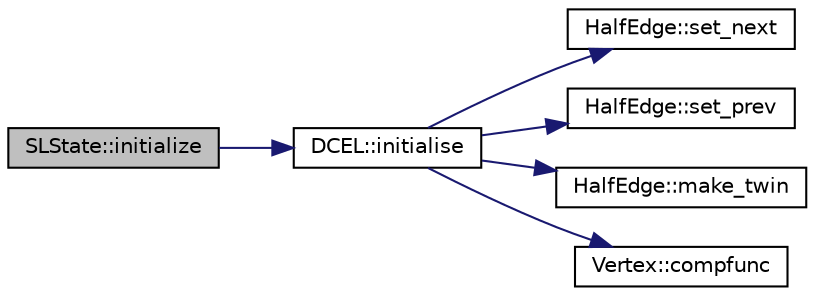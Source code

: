 digraph "SLState::initialize"
{
  edge [fontname="Helvetica",fontsize="10",labelfontname="Helvetica",labelfontsize="10"];
  node [fontname="Helvetica",fontsize="10",shape=record];
  rankdir="LR";
  Node2 [label="SLState::initialize",height=0.2,width=0.4,color="black", fillcolor="grey75", style="filled", fontcolor="black"];
  Node2 -> Node3 [color="midnightblue",fontsize="10",style="solid",fontname="Helvetica"];
  Node3 [label="DCEL::initialise",height=0.2,width=0.4,color="black", fillcolor="white", style="filled",URL="$de/d20/class_d_c_e_l.html#a88239cb7917f819795abb912531cb93d"];
  Node3 -> Node4 [color="midnightblue",fontsize="10",style="solid",fontname="Helvetica"];
  Node4 [label="HalfEdge::set_next",height=0.2,width=0.4,color="black", fillcolor="white", style="filled",URL="$da/df5/class_half_edge.html#ac4ce4a592f0ca8b41389a0c5251d0699"];
  Node3 -> Node5 [color="midnightblue",fontsize="10",style="solid",fontname="Helvetica"];
  Node5 [label="HalfEdge::set_prev",height=0.2,width=0.4,color="black", fillcolor="white", style="filled",URL="$da/df5/class_half_edge.html#a368163a4474521b16ec87a41f98c9711"];
  Node3 -> Node6 [color="midnightblue",fontsize="10",style="solid",fontname="Helvetica"];
  Node6 [label="HalfEdge::make_twin",height=0.2,width=0.4,color="black", fillcolor="white", style="filled",URL="$da/df5/class_half_edge.html#aa0bd15065d1914670b4309afa1861500"];
  Node3 -> Node7 [color="midnightblue",fontsize="10",style="solid",fontname="Helvetica"];
  Node7 [label="Vertex::compfunc",height=0.2,width=0.4,color="black", fillcolor="white", style="filled",URL="$d0/d72/class_vertex.html#ab11e35929607bb7c122e27a53b9bd068"];
}
